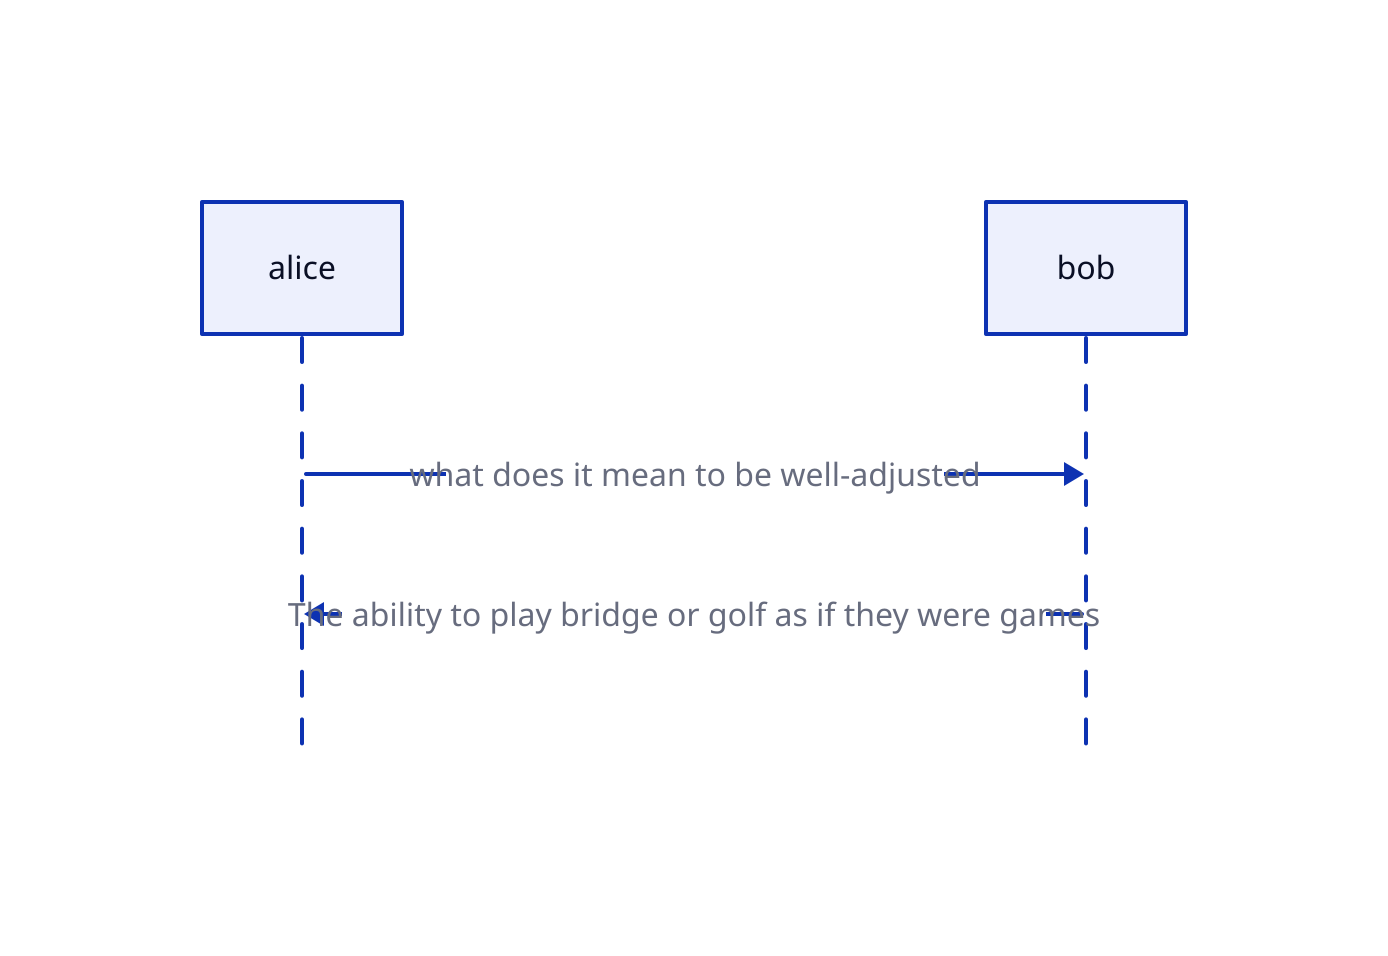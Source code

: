 shape: sequence_diagram
alice -> bob: what does it mean to be well-adjusted
bob -> alice: The ability to play bridge or golf as if they were games
